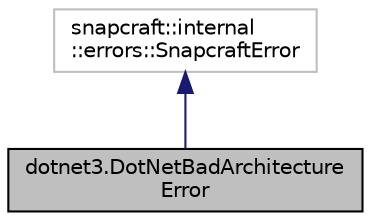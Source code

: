 digraph "dotnet3.DotNetBadArchitectureError"
{
 // LATEX_PDF_SIZE
  edge [fontname="Helvetica",fontsize="10",labelfontname="Helvetica",labelfontsize="10"];
  node [fontname="Helvetica",fontsize="10",shape=record];
  Node1 [label="dotnet3.DotNetBadArchitecture\lError",height=0.2,width=0.4,color="black", fillcolor="grey75", style="filled", fontcolor="black",tooltip=" "];
  Node2 -> Node1 [dir="back",color="midnightblue",fontsize="10",style="solid",fontname="Helvetica"];
  Node2 [label="snapcraft::internal\l::errors::SnapcraftError",height=0.2,width=0.4,color="grey75", fillcolor="white", style="filled",tooltip=" "];
}

